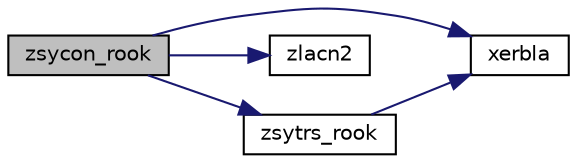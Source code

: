 digraph "zsycon_rook"
{
 // LATEX_PDF_SIZE
  edge [fontname="Helvetica",fontsize="10",labelfontname="Helvetica",labelfontsize="10"];
  node [fontname="Helvetica",fontsize="10",shape=record];
  rankdir="LR";
  Node1 [label="zsycon_rook",height=0.2,width=0.4,color="black", fillcolor="grey75", style="filled", fontcolor="black",tooltip="ZSYCON_ROOK"];
  Node1 -> Node2 [color="midnightblue",fontsize="10",style="solid",fontname="Helvetica"];
  Node2 [label="xerbla",height=0.2,width=0.4,color="black", fillcolor="white", style="filled",URL="$xerbla_8f.html#a377ee61015baf8dea7770b3a404b1c07",tooltip="XERBLA"];
  Node1 -> Node3 [color="midnightblue",fontsize="10",style="solid",fontname="Helvetica"];
  Node3 [label="zlacn2",height=0.2,width=0.4,color="black", fillcolor="white", style="filled",URL="$zlacn2_8f.html#a0fbe7a858e42dcf07db12aa892a9e513",tooltip="ZLACN2 estimates the 1-norm of a square matrix, using reverse communication for evaluating matrix-vec..."];
  Node1 -> Node4 [color="midnightblue",fontsize="10",style="solid",fontname="Helvetica"];
  Node4 [label="zsytrs_rook",height=0.2,width=0.4,color="black", fillcolor="white", style="filled",URL="$zsytrs__rook_8f.html#a6dde92f23ca51a2fec21da88a55703cd",tooltip="ZSYTRS_ROOK"];
  Node4 -> Node2 [color="midnightblue",fontsize="10",style="solid",fontname="Helvetica"];
}
